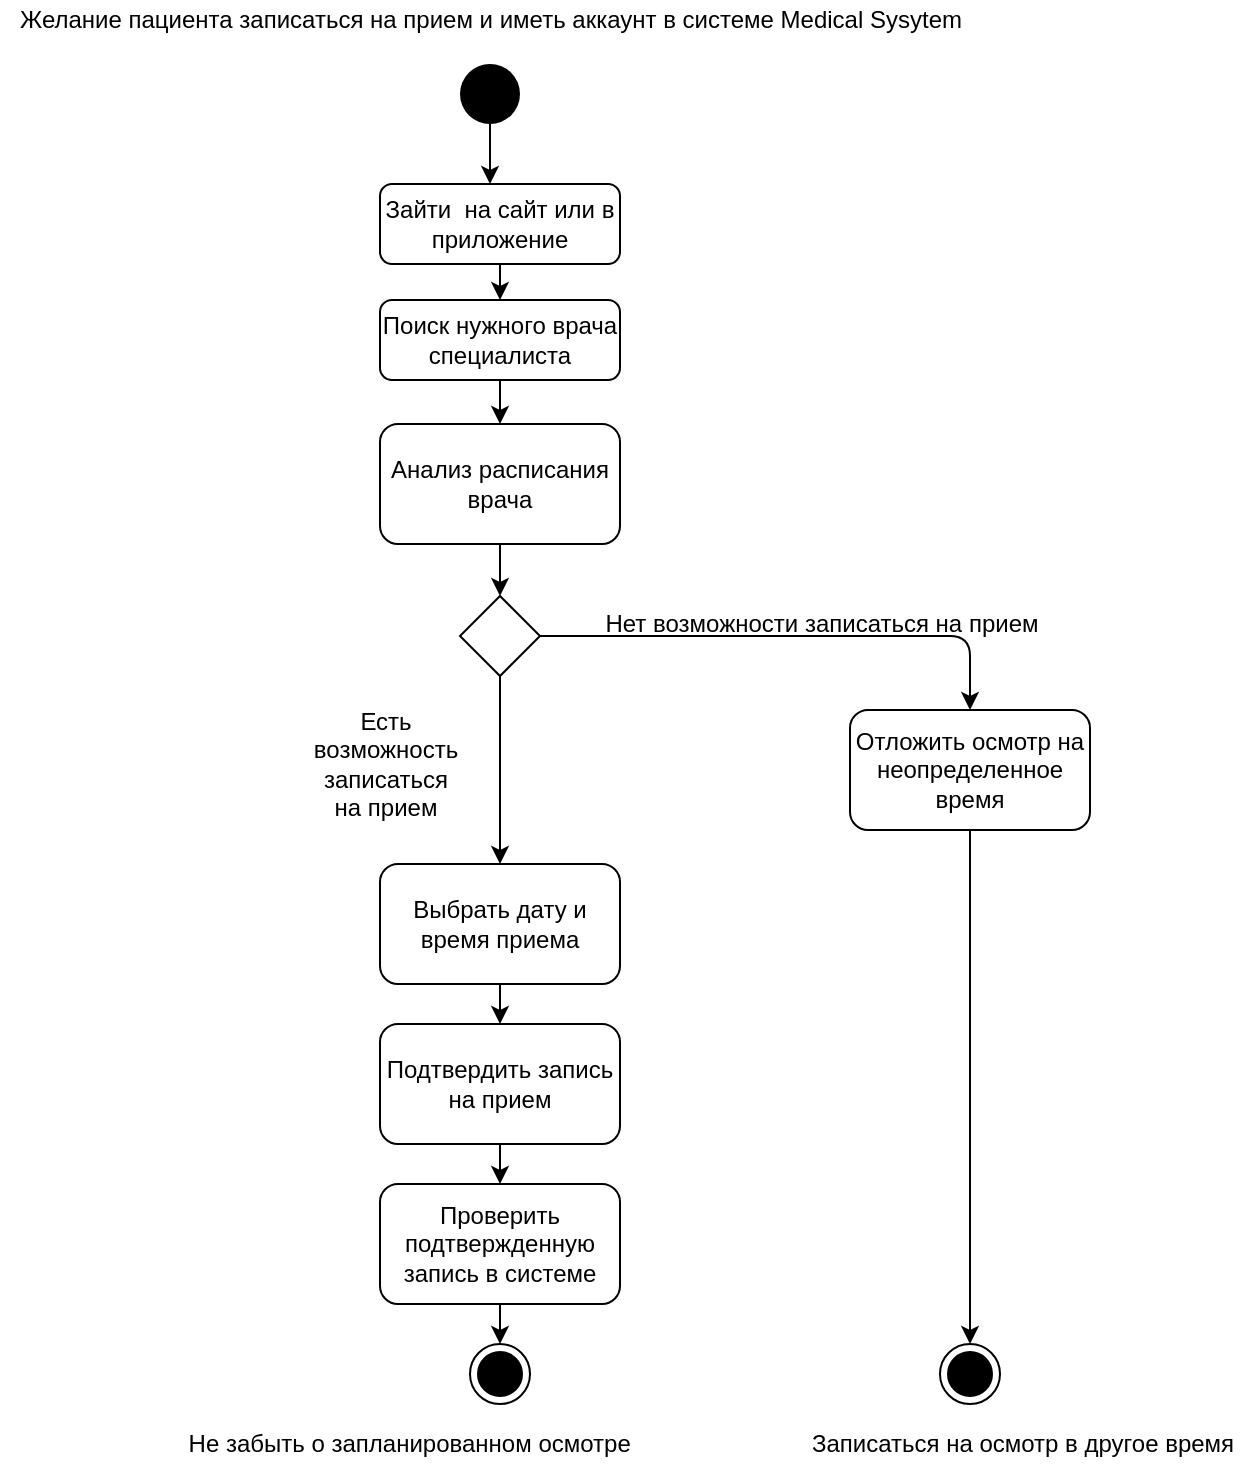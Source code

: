 <mxfile version="13.9.9" type="github"><diagram id="rJm1NBXUqipmjudwsyuO" name="Page-1"><mxGraphModel dx="748" dy="426" grid="1" gridSize="10" guides="1" tooltips="1" connect="1" arrows="1" fold="1" page="0" pageScale="1" pageWidth="827" pageHeight="1169" math="0" shadow="0"><root><mxCell id="0"/><mxCell id="1" parent="0"/><mxCell id="lKj-UTXPAv3AsXiqPA41-1" value="Желание пациента записаться на прием и иметь аккаунт в системе Medical Sysytem" style="text;html=1;resizable=0;autosize=1;align=center;verticalAlign=middle;points=[];fillColor=none;strokeColor=none;rounded=0;" vertex="1" parent="1"><mxGeometry x="154" y="18" width="490" height="20" as="geometry"/></mxCell><mxCell id="lKj-UTXPAv3AsXiqPA41-2" value="" style="ellipse;fillColor=#000000;strokeColor=none;" vertex="1" parent="1"><mxGeometry x="384" y="50" width="30" height="30" as="geometry"/></mxCell><mxCell id="lKj-UTXPAv3AsXiqPA41-4" value="" style="endArrow=classic;html=1;exitX=0.5;exitY=1;exitDx=0;exitDy=0;" edge="1" parent="1" source="lKj-UTXPAv3AsXiqPA41-2"><mxGeometry width="50" height="50" relative="1" as="geometry"><mxPoint x="390" y="110" as="sourcePoint"/><mxPoint x="399" y="110" as="targetPoint"/></mxGeometry></mxCell><mxCell id="lKj-UTXPAv3AsXiqPA41-5" value="Зайти&amp;nbsp; на сайт или в приложение" style="rounded=1;whiteSpace=wrap;html=1;" vertex="1" parent="1"><mxGeometry x="344" y="110" width="120" height="40" as="geometry"/></mxCell><mxCell id="lKj-UTXPAv3AsXiqPA41-6" value="Поиск нужного врача специалиста" style="rounded=1;whiteSpace=wrap;html=1;" vertex="1" parent="1"><mxGeometry x="344" y="168" width="120" height="40" as="geometry"/></mxCell><mxCell id="lKj-UTXPAv3AsXiqPA41-7" value="" style="endArrow=classic;html=1;exitX=0.5;exitY=1;exitDx=0;exitDy=0;entryX=0.5;entryY=0;entryDx=0;entryDy=0;" edge="1" parent="1" source="lKj-UTXPAv3AsXiqPA41-5" target="lKj-UTXPAv3AsXiqPA41-6"><mxGeometry width="50" height="50" relative="1" as="geometry"><mxPoint x="390" y="190" as="sourcePoint"/><mxPoint x="440" y="140" as="targetPoint"/></mxGeometry></mxCell><mxCell id="lKj-UTXPAv3AsXiqPA41-8" value="Анализ расписания врача" style="rounded=1;whiteSpace=wrap;html=1;" vertex="1" parent="1"><mxGeometry x="344" y="230" width="120" height="60" as="geometry"/></mxCell><mxCell id="lKj-UTXPAv3AsXiqPA41-9" value="" style="endArrow=classic;html=1;exitX=0.5;exitY=1;exitDx=0;exitDy=0;entryX=0.5;entryY=0;entryDx=0;entryDy=0;" edge="1" parent="1" source="lKj-UTXPAv3AsXiqPA41-6" target="lKj-UTXPAv3AsXiqPA41-8"><mxGeometry width="50" height="50" relative="1" as="geometry"><mxPoint x="390" y="280" as="sourcePoint"/><mxPoint x="440" y="230" as="targetPoint"/></mxGeometry></mxCell><mxCell id="lKj-UTXPAv3AsXiqPA41-11" value="" style="rhombus;whiteSpace=wrap;html=1;" vertex="1" parent="1"><mxGeometry x="384" y="316" width="40" height="40" as="geometry"/></mxCell><mxCell id="lKj-UTXPAv3AsXiqPA41-12" value="" style="endArrow=classic;html=1;exitX=1;exitY=0.5;exitDx=0;exitDy=0;entryX=0.5;entryY=0;entryDx=0;entryDy=0;edgeStyle=orthogonalEdgeStyle;" edge="1" parent="1" source="lKj-UTXPAv3AsXiqPA41-11" target="lKj-UTXPAv3AsXiqPA41-15"><mxGeometry width="50" height="50" relative="1" as="geometry"><mxPoint x="466" y="280" as="sourcePoint"/><mxPoint x="640" y="380" as="targetPoint"/></mxGeometry></mxCell><mxCell id="lKj-UTXPAv3AsXiqPA41-14" value="" style="endArrow=classic;html=1;exitX=0.5;exitY=1;exitDx=0;exitDy=0;entryX=0.5;entryY=0;entryDx=0;entryDy=0;" edge="1" parent="1" source="lKj-UTXPAv3AsXiqPA41-8" target="lKj-UTXPAv3AsXiqPA41-11"><mxGeometry width="50" height="50" relative="1" as="geometry"><mxPoint x="390" y="280" as="sourcePoint"/><mxPoint x="440" y="230" as="targetPoint"/></mxGeometry></mxCell><mxCell id="lKj-UTXPAv3AsXiqPA41-15" value="Отложить осмотр на неопределенное время" style="rounded=1;whiteSpace=wrap;html=1;" vertex="1" parent="1"><mxGeometry x="579" y="373" width="120" height="60" as="geometry"/></mxCell><mxCell id="lKj-UTXPAv3AsXiqPA41-16" value="" style="endArrow=classic;html=1;exitX=0.5;exitY=1;exitDx=0;exitDy=0;entryX=0.5;entryY=0;entryDx=0;entryDy=0;" edge="1" parent="1" source="lKj-UTXPAv3AsXiqPA41-11" target="lKj-UTXPAv3AsXiqPA41-19"><mxGeometry width="50" height="50" relative="1" as="geometry"><mxPoint x="390" y="450" as="sourcePoint"/><mxPoint x="404" y="424" as="targetPoint"/></mxGeometry></mxCell><mxCell id="lKj-UTXPAv3AsXiqPA41-18" value="Нет возможности записаться на прием" style="rounded=0;whiteSpace=wrap;html=1;fillColor=none;strokeColor=none;" vertex="1" parent="1"><mxGeometry x="440" y="310" width="250" height="40" as="geometry"/></mxCell><mxCell id="lKj-UTXPAv3AsXiqPA41-19" value="Выбрать дату и время приема" style="rounded=1;whiteSpace=wrap;html=1;" vertex="1" parent="1"><mxGeometry x="344" y="450" width="120" height="60" as="geometry"/></mxCell><mxCell id="lKj-UTXPAv3AsXiqPA41-21" value="" style="endArrow=classic;html=1;exitX=0.5;exitY=1;exitDx=0;exitDy=0;" edge="1" parent="1" source="lKj-UTXPAv3AsXiqPA41-19" target="lKj-UTXPAv3AsXiqPA41-22"><mxGeometry width="50" height="50" relative="1" as="geometry"><mxPoint x="390" y="440" as="sourcePoint"/><mxPoint x="404" y="560" as="targetPoint"/></mxGeometry></mxCell><mxCell id="lKj-UTXPAv3AsXiqPA41-22" value="Подтвердить запись на прием" style="rounded=1;whiteSpace=wrap;html=1;" vertex="1" parent="1"><mxGeometry x="344" y="530" width="120" height="60" as="geometry"/></mxCell><mxCell id="lKj-UTXPAv3AsXiqPA41-23" value="" style="endArrow=classic;html=1;exitX=0.5;exitY=1;exitDx=0;exitDy=0;" edge="1" parent="1" source="lKj-UTXPAv3AsXiqPA41-22" target="lKj-UTXPAv3AsXiqPA41-24"><mxGeometry width="50" height="50" relative="1" as="geometry"><mxPoint x="390" y="610" as="sourcePoint"/><mxPoint x="404" y="640" as="targetPoint"/></mxGeometry></mxCell><mxCell id="lKj-UTXPAv3AsXiqPA41-24" value="Проверить подтвержденную запись в системе" style="rounded=1;whiteSpace=wrap;html=1;" vertex="1" parent="1"><mxGeometry x="344" y="610" width="120" height="60" as="geometry"/></mxCell><mxCell id="lKj-UTXPAv3AsXiqPA41-29" value="" style="endArrow=classic;html=1;exitX=0.5;exitY=1;exitDx=0;exitDy=0;" edge="1" parent="1" source="lKj-UTXPAv3AsXiqPA41-15" target="lKj-UTXPAv3AsXiqPA41-34"><mxGeometry width="50" height="50" relative="1" as="geometry"><mxPoint x="645" y="433" as="sourcePoint"/><mxPoint x="639" y="625" as="targetPoint"/></mxGeometry></mxCell><mxCell id="lKj-UTXPAv3AsXiqPA41-31" value="Есть возможность записаться на прием" style="rounded=0;whiteSpace=wrap;html=1;strokeColor=none;fillColor=none;" vertex="1" parent="1"><mxGeometry x="310" y="370" width="74" height="60" as="geometry"/></mxCell><mxCell id="lKj-UTXPAv3AsXiqPA41-34" value="" style="ellipse;html=1;shape=endState;fillColor=#000000;strokeColor=#000000;" vertex="1" parent="1"><mxGeometry x="624" y="690" width="30" height="30" as="geometry"/></mxCell><mxCell id="lKj-UTXPAv3AsXiqPA41-37" value="Не забыть о запланированном осмотре&amp;nbsp;" style="text;html=1;resizable=0;autosize=1;align=center;verticalAlign=middle;points=[];fillColor=none;strokeColor=none;rounded=0;" vertex="1" parent="1"><mxGeometry x="240" y="730" width="240" height="20" as="geometry"/></mxCell><mxCell id="lKj-UTXPAv3AsXiqPA41-38" value="Записаться на осмотр в другое время" style="text;html=1;resizable=0;autosize=1;align=center;verticalAlign=middle;points=[];fillColor=none;strokeColor=none;rounded=0;" vertex="1" parent="1"><mxGeometry x="550" y="730" width="230" height="20" as="geometry"/></mxCell><mxCell id="lKj-UTXPAv3AsXiqPA41-39" value="" style="endArrow=classic;html=1;exitX=0.5;exitY=1;exitDx=0;exitDy=0;" edge="1" parent="1" source="lKj-UTXPAv3AsXiqPA41-24" target="lKj-UTXPAv3AsXiqPA41-40"><mxGeometry width="50" height="50" relative="1" as="geometry"><mxPoint x="440" y="710" as="sourcePoint"/><mxPoint x="404" y="700" as="targetPoint"/></mxGeometry></mxCell><mxCell id="lKj-UTXPAv3AsXiqPA41-40" value="" style="ellipse;html=1;shape=endState;fillColor=#000000;strokeColor=#000000;" vertex="1" parent="1"><mxGeometry x="389" y="690" width="30" height="30" as="geometry"/></mxCell></root></mxGraphModel></diagram></mxfile>